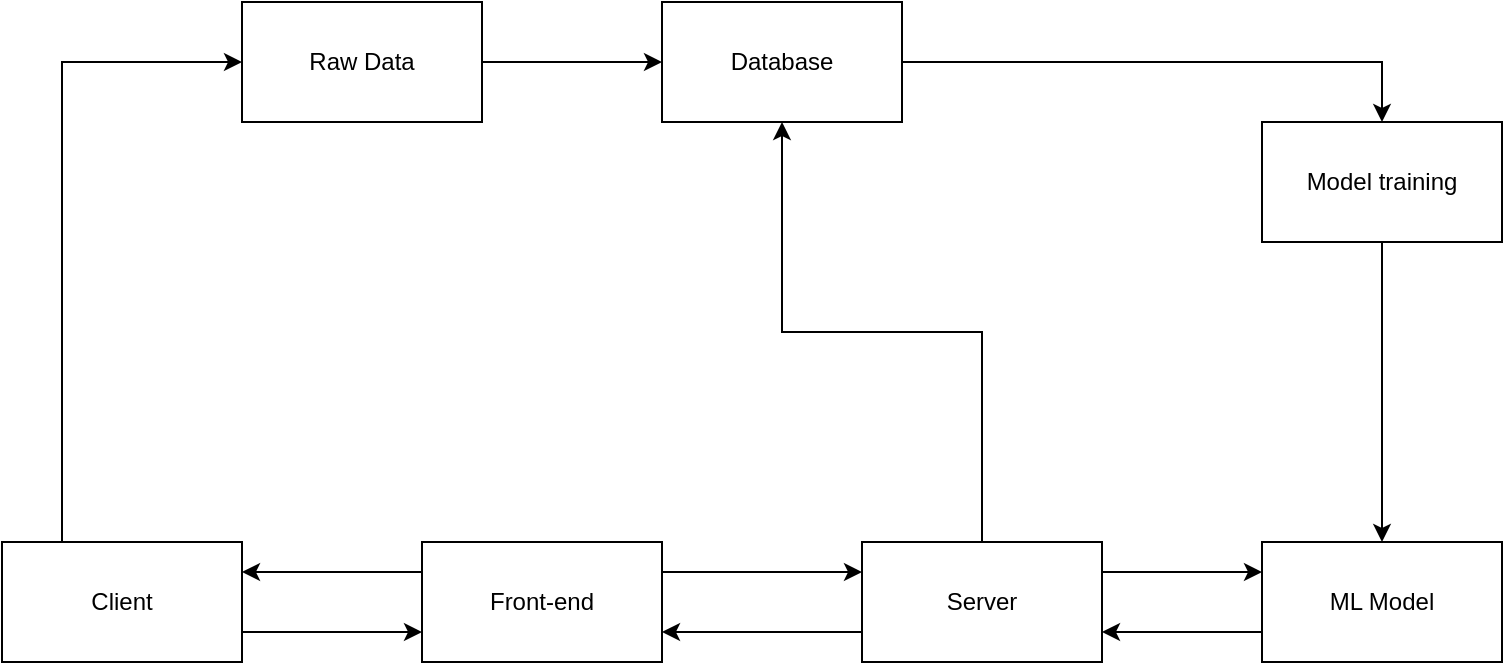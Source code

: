 <mxfile version="14.6.12" type="github"><diagram id="0GUesCKF6wbt05nhhONT" name="Page-1"><mxGraphModel dx="1102" dy="600" grid="1" gridSize="10" guides="1" tooltips="1" connect="1" arrows="1" fold="1" page="1" pageScale="1" pageWidth="850" pageHeight="1100" math="0" shadow="0"><root><mxCell id="0"/><mxCell id="1" parent="0"/><mxCell id="z7hFP926rO7qiJQxckQ4-18" style="edgeStyle=orthogonalEdgeStyle;rounded=0;orthogonalLoop=1;jettySize=auto;html=1;entryX=0.5;entryY=0;entryDx=0;entryDy=0;" edge="1" parent="1" source="z7hFP926rO7qiJQxckQ4-2" target="z7hFP926rO7qiJQxckQ4-7"><mxGeometry relative="1" as="geometry"/></mxCell><mxCell id="z7hFP926rO7qiJQxckQ4-2" value="Database" style="rounded=0;whiteSpace=wrap;html=1;" vertex="1" parent="1"><mxGeometry x="380" y="40" width="120" height="60" as="geometry"/></mxCell><mxCell id="z7hFP926rO7qiJQxckQ4-15" style="edgeStyle=orthogonalEdgeStyle;rounded=0;orthogonalLoop=1;jettySize=auto;html=1;exitX=0;exitY=0.75;exitDx=0;exitDy=0;entryX=1;entryY=0.75;entryDx=0;entryDy=0;" edge="1" parent="1" source="z7hFP926rO7qiJQxckQ4-3" target="z7hFP926rO7qiJQxckQ4-4"><mxGeometry relative="1" as="geometry"/></mxCell><mxCell id="z7hFP926rO7qiJQxckQ4-16" style="edgeStyle=orthogonalEdgeStyle;rounded=0;orthogonalLoop=1;jettySize=auto;html=1;entryX=0.5;entryY=1;entryDx=0;entryDy=0;" edge="1" parent="1" source="z7hFP926rO7qiJQxckQ4-3" target="z7hFP926rO7qiJQxckQ4-2"><mxGeometry relative="1" as="geometry"/></mxCell><mxCell id="z7hFP926rO7qiJQxckQ4-25" style="edgeStyle=orthogonalEdgeStyle;rounded=0;orthogonalLoop=1;jettySize=auto;html=1;exitX=1;exitY=0.25;exitDx=0;exitDy=0;entryX=0;entryY=0.25;entryDx=0;entryDy=0;" edge="1" parent="1" source="z7hFP926rO7qiJQxckQ4-3" target="z7hFP926rO7qiJQxckQ4-22"><mxGeometry relative="1" as="geometry"/></mxCell><mxCell id="z7hFP926rO7qiJQxckQ4-3" value="Server" style="rounded=0;whiteSpace=wrap;html=1;" vertex="1" parent="1"><mxGeometry x="480" y="310" width="120" height="60" as="geometry"/></mxCell><mxCell id="z7hFP926rO7qiJQxckQ4-10" style="edgeStyle=orthogonalEdgeStyle;rounded=0;orthogonalLoop=1;jettySize=auto;html=1;exitX=0;exitY=0.25;exitDx=0;exitDy=0;entryX=1;entryY=0.25;entryDx=0;entryDy=0;" edge="1" parent="1" source="z7hFP926rO7qiJQxckQ4-4" target="z7hFP926rO7qiJQxckQ4-5"><mxGeometry relative="1" as="geometry"/></mxCell><mxCell id="z7hFP926rO7qiJQxckQ4-14" style="edgeStyle=orthogonalEdgeStyle;rounded=0;orthogonalLoop=1;jettySize=auto;html=1;exitX=1;exitY=0.25;exitDx=0;exitDy=0;entryX=0;entryY=0.25;entryDx=0;entryDy=0;" edge="1" parent="1" source="z7hFP926rO7qiJQxckQ4-4" target="z7hFP926rO7qiJQxckQ4-3"><mxGeometry relative="1" as="geometry"/></mxCell><mxCell id="z7hFP926rO7qiJQxckQ4-4" value="Front-end" style="rounded=0;whiteSpace=wrap;html=1;" vertex="1" parent="1"><mxGeometry x="260" y="310" width="120" height="60" as="geometry"/></mxCell><mxCell id="z7hFP926rO7qiJQxckQ4-9" style="edgeStyle=orthogonalEdgeStyle;rounded=0;orthogonalLoop=1;jettySize=auto;html=1;exitX=1;exitY=0.75;exitDx=0;exitDy=0;entryX=0;entryY=0.75;entryDx=0;entryDy=0;" edge="1" parent="1" source="z7hFP926rO7qiJQxckQ4-5" target="z7hFP926rO7qiJQxckQ4-4"><mxGeometry relative="1" as="geometry"/></mxCell><mxCell id="z7hFP926rO7qiJQxckQ4-21" style="edgeStyle=orthogonalEdgeStyle;rounded=0;orthogonalLoop=1;jettySize=auto;html=1;exitX=0.25;exitY=0;exitDx=0;exitDy=0;entryX=0;entryY=0.5;entryDx=0;entryDy=0;" edge="1" parent="1" source="z7hFP926rO7qiJQxckQ4-5" target="z7hFP926rO7qiJQxckQ4-6"><mxGeometry relative="1" as="geometry"/></mxCell><mxCell id="z7hFP926rO7qiJQxckQ4-5" value="Client" style="rounded=0;whiteSpace=wrap;html=1;" vertex="1" parent="1"><mxGeometry x="50" y="310" width="120" height="60" as="geometry"/></mxCell><mxCell id="z7hFP926rO7qiJQxckQ4-17" style="edgeStyle=orthogonalEdgeStyle;rounded=0;orthogonalLoop=1;jettySize=auto;html=1;entryX=0;entryY=0.5;entryDx=0;entryDy=0;" edge="1" parent="1" source="z7hFP926rO7qiJQxckQ4-6" target="z7hFP926rO7qiJQxckQ4-2"><mxGeometry relative="1" as="geometry"/></mxCell><mxCell id="z7hFP926rO7qiJQxckQ4-6" value="Raw Data" style="rounded=0;whiteSpace=wrap;html=1;" vertex="1" parent="1"><mxGeometry x="170" y="40" width="120" height="60" as="geometry"/></mxCell><mxCell id="z7hFP926rO7qiJQxckQ4-24" style="edgeStyle=orthogonalEdgeStyle;rounded=0;orthogonalLoop=1;jettySize=auto;html=1;exitX=0.5;exitY=1;exitDx=0;exitDy=0;entryX=0.5;entryY=0;entryDx=0;entryDy=0;" edge="1" parent="1" source="z7hFP926rO7qiJQxckQ4-7" target="z7hFP926rO7qiJQxckQ4-22"><mxGeometry relative="1" as="geometry"/></mxCell><mxCell id="z7hFP926rO7qiJQxckQ4-7" value="Model training" style="rounded=0;whiteSpace=wrap;html=1;" vertex="1" parent="1"><mxGeometry x="680" y="100" width="120" height="60" as="geometry"/></mxCell><mxCell id="z7hFP926rO7qiJQxckQ4-26" style="edgeStyle=orthogonalEdgeStyle;rounded=0;orthogonalLoop=1;jettySize=auto;html=1;exitX=0;exitY=0.75;exitDx=0;exitDy=0;entryX=1;entryY=0.75;entryDx=0;entryDy=0;" edge="1" parent="1" source="z7hFP926rO7qiJQxckQ4-22" target="z7hFP926rO7qiJQxckQ4-3"><mxGeometry relative="1" as="geometry"/></mxCell><mxCell id="z7hFP926rO7qiJQxckQ4-22" value="ML Model" style="rounded=0;whiteSpace=wrap;html=1;" vertex="1" parent="1"><mxGeometry x="680" y="310" width="120" height="60" as="geometry"/></mxCell></root></mxGraphModel></diagram></mxfile>